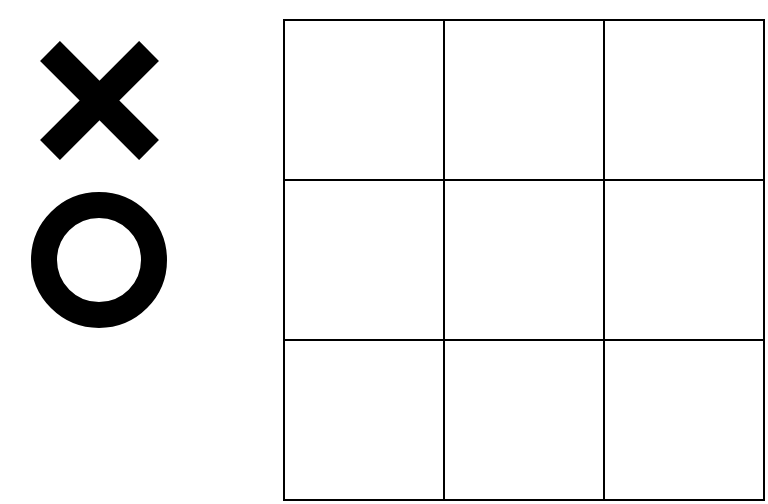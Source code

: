 <mxfile version="22.1.17" type="github">
  <diagram name="Pagina-1" id="2T6PcZjTPlC-cT7J1004">
    <mxGraphModel dx="1339" dy="793" grid="1" gridSize="10" guides="1" tooltips="1" connect="1" arrows="1" fold="1" page="1" pageScale="1" pageWidth="827" pageHeight="1169" math="0" shadow="0">
      <root>
        <mxCell id="0" />
        <mxCell id="1" parent="0" />
        <mxCell id="rpj5mWmY2MEOA-zODFdt-9" value="" style="whiteSpace=wrap;html=1;aspect=fixed;" vertex="1" parent="1">
          <mxGeometry x="220" y="160" width="80" height="80" as="geometry" />
        </mxCell>
        <mxCell id="rpj5mWmY2MEOA-zODFdt-10" value="" style="whiteSpace=wrap;html=1;aspect=fixed;" vertex="1" parent="1">
          <mxGeometry x="300" y="160" width="80" height="80" as="geometry" />
        </mxCell>
        <mxCell id="rpj5mWmY2MEOA-zODFdt-11" value="" style="whiteSpace=wrap;html=1;aspect=fixed;" vertex="1" parent="1">
          <mxGeometry x="380" y="160" width="80" height="80" as="geometry" />
        </mxCell>
        <mxCell id="rpj5mWmY2MEOA-zODFdt-12" value="" style="whiteSpace=wrap;html=1;aspect=fixed;" vertex="1" parent="1">
          <mxGeometry x="220" y="240" width="80" height="80" as="geometry" />
        </mxCell>
        <mxCell id="rpj5mWmY2MEOA-zODFdt-13" value="" style="whiteSpace=wrap;html=1;aspect=fixed;" vertex="1" parent="1">
          <mxGeometry x="300" y="240" width="80" height="80" as="geometry" />
        </mxCell>
        <mxCell id="rpj5mWmY2MEOA-zODFdt-14" value="" style="whiteSpace=wrap;html=1;aspect=fixed;" vertex="1" parent="1">
          <mxGeometry x="380" y="240" width="80" height="80" as="geometry" />
        </mxCell>
        <mxCell id="rpj5mWmY2MEOA-zODFdt-15" value="" style="whiteSpace=wrap;html=1;aspect=fixed;" vertex="1" parent="1">
          <mxGeometry x="220" y="320" width="80" height="80" as="geometry" />
        </mxCell>
        <mxCell id="rpj5mWmY2MEOA-zODFdt-16" value="" style="whiteSpace=wrap;html=1;aspect=fixed;" vertex="1" parent="1">
          <mxGeometry x="300" y="320" width="80" height="80" as="geometry" />
        </mxCell>
        <mxCell id="rpj5mWmY2MEOA-zODFdt-17" value="" style="whiteSpace=wrap;html=1;aspect=fixed;" vertex="1" parent="1">
          <mxGeometry x="380" y="320" width="80" height="80" as="geometry" />
        </mxCell>
        <mxCell id="rpj5mWmY2MEOA-zODFdt-18" value="" style="shape=cross;whiteSpace=wrap;html=1;rotation=45;strokeWidth=0;fillColor=#000000;" vertex="1" parent="1">
          <mxGeometry x="92.5" y="165" width="70" height="70" as="geometry" />
        </mxCell>
        <mxCell id="rpj5mWmY2MEOA-zODFdt-20" value="" style="ellipse;whiteSpace=wrap;html=1;aspect=fixed;labelBorderColor=default;strokeWidth=13;" vertex="1" parent="1">
          <mxGeometry x="100" y="252.5" width="55" height="55" as="geometry" />
        </mxCell>
      </root>
    </mxGraphModel>
  </diagram>
</mxfile>
